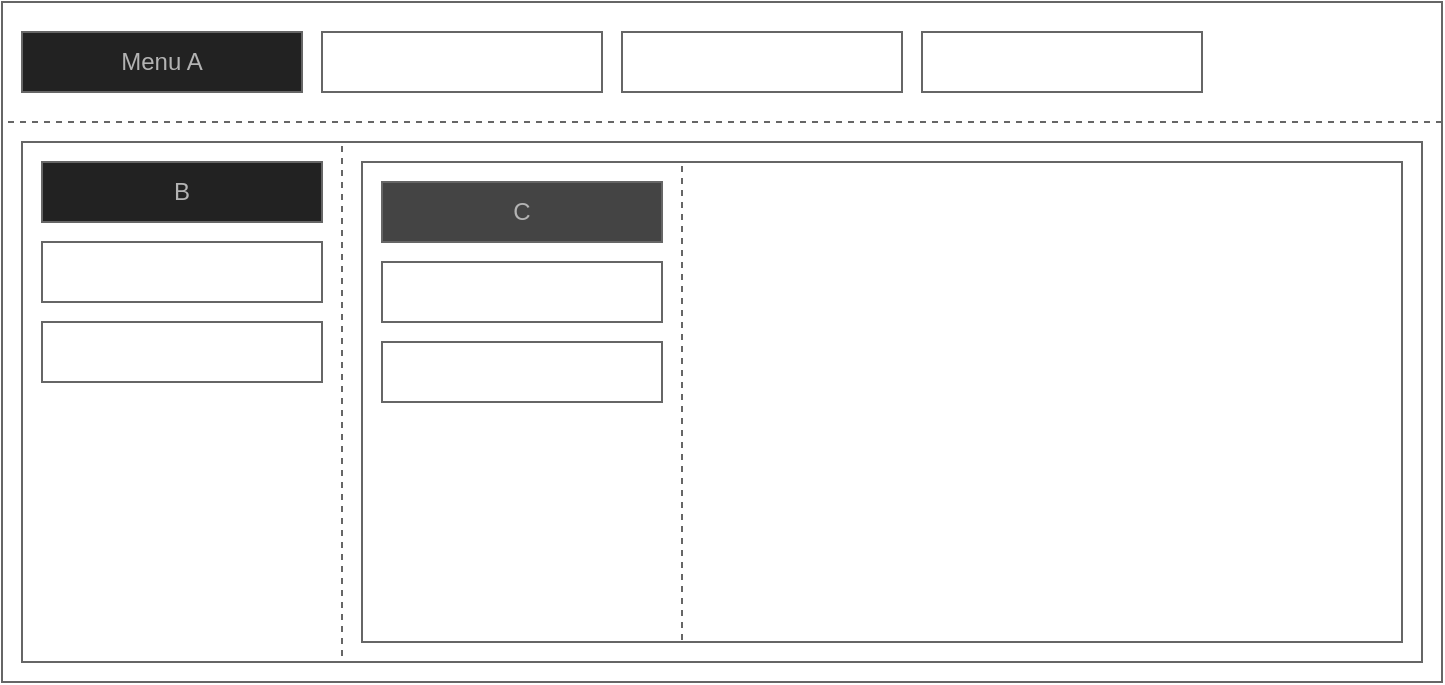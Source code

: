 <mxfile version="24.7.8">
  <diagram name="Page-1" id="Hzlsd_Lw4jd75wHJETEL">
    <mxGraphModel dx="1114" dy="854" grid="1" gridSize="10" guides="1" tooltips="1" connect="1" arrows="1" fold="1" page="1" pageScale="1" pageWidth="850" pageHeight="1100" math="0" shadow="0">
      <root>
        <mxCell id="0" />
        <mxCell id="1" parent="0" />
        <mxCell id="MkVQnHlVz6dzuj8BBIJb-21" value="" style="rounded=0;whiteSpace=wrap;html=1;fontSize=24;align=left;fillColor=none;strokeColor=#666666;dashed=1;" parent="1" vertex="1">
          <mxGeometry x="20" y="70" width="720" height="60" as="geometry" />
        </mxCell>
        <mxCell id="MkVQnHlVz6dzuj8BBIJb-20" value="" style="rounded=0;whiteSpace=wrap;html=1;fontSize=24;align=left;fillColor=none;strokeColor=#666666;" parent="1" vertex="1">
          <mxGeometry x="20" y="70" width="720" height="340" as="geometry" />
        </mxCell>
        <mxCell id="MkVQnHlVz6dzuj8BBIJb-1" value="" style="rounded=0;whiteSpace=wrap;html=1;fontSize=24;align=left;fillColor=none;strokeColor=#666666;dashed=1;" parent="1" vertex="1">
          <mxGeometry x="30" y="140" width="160" height="260" as="geometry" />
        </mxCell>
        <mxCell id="MkVQnHlVz6dzuj8BBIJb-2" value="" style="rounded=0;whiteSpace=wrap;html=1;fontSize=24;align=left;fillColor=none;strokeColor=#666666;" parent="1" vertex="1">
          <mxGeometry x="30" y="140" width="700" height="260" as="geometry" />
        </mxCell>
        <mxCell id="MkVQnHlVz6dzuj8BBIJb-3" value="" style="rounded=0;whiteSpace=wrap;html=1;fontSize=24;align=left;fillColor=none;strokeColor=#666666;" parent="1" vertex="1">
          <mxGeometry x="200" y="150" width="520" height="240" as="geometry" />
        </mxCell>
        <mxCell id="MkVQnHlVz6dzuj8BBIJb-4" value="B" style="rounded=0;whiteSpace=wrap;html=1;fontSize=12;align=center;fillColor=#222222;strokeColor=#666666;fontColor=#B3B3B3;" parent="1" vertex="1">
          <mxGeometry x="40" y="150" width="140" height="30" as="geometry" />
        </mxCell>
        <mxCell id="MkVQnHlVz6dzuj8BBIJb-5" value="" style="rounded=0;whiteSpace=wrap;html=1;fontSize=12;align=center;fillColor=none;strokeColor=#666666;fontColor=#B3B3B3;" parent="1" vertex="1">
          <mxGeometry x="40" y="190" width="140" height="30" as="geometry" />
        </mxCell>
        <mxCell id="MkVQnHlVz6dzuj8BBIJb-6" value="" style="rounded=0;whiteSpace=wrap;html=1;fontSize=12;align=center;fillColor=none;strokeColor=#666666;fontColor=#B3B3B3;" parent="1" vertex="1">
          <mxGeometry x="40" y="230" width="140" height="30" as="geometry" />
        </mxCell>
        <mxCell id="MkVQnHlVz6dzuj8BBIJb-8" value="" style="rounded=0;whiteSpace=wrap;html=1;fontSize=12;align=center;fillColor=none;strokeColor=#666666;fontColor=#B3B3B3;" parent="1" vertex="1">
          <mxGeometry x="210" y="200" width="140" height="30" as="geometry" />
        </mxCell>
        <mxCell id="MkVQnHlVz6dzuj8BBIJb-9" value="" style="rounded=0;whiteSpace=wrap;html=1;fontSize=12;align=center;fillColor=none;strokeColor=#666666;fontColor=#B3B3B3;" parent="1" vertex="1">
          <mxGeometry x="210" y="240" width="140" height="30" as="geometry" />
        </mxCell>
        <mxCell id="MkVQnHlVz6dzuj8BBIJb-14" value="" style="rounded=0;whiteSpace=wrap;html=1;fontSize=24;align=left;fillColor=none;strokeColor=#666666;dashed=1;" parent="1" vertex="1">
          <mxGeometry x="200" y="150" width="160" height="240" as="geometry" />
        </mxCell>
        <mxCell id="I-ww6zNi3iL0gXRlLw_G-1" value="Menu A" style="rounded=0;whiteSpace=wrap;html=1;fontSize=12;align=center;fillColor=#222222;strokeColor=#666666;fontColor=#B3B3B3;" vertex="1" parent="1">
          <mxGeometry x="30" y="85" width="140" height="30" as="geometry" />
        </mxCell>
        <mxCell id="I-ww6zNi3iL0gXRlLw_G-3" value="" style="rounded=0;whiteSpace=wrap;html=1;fontSize=12;align=center;fillColor=none;strokeColor=#666666;fontColor=#B3B3B3;" vertex="1" parent="1">
          <mxGeometry x="180" y="85" width="140" height="30" as="geometry" />
        </mxCell>
        <mxCell id="I-ww6zNi3iL0gXRlLw_G-4" value="" style="rounded=0;whiteSpace=wrap;html=1;fontSize=12;align=center;fillColor=none;strokeColor=#666666;fontColor=#B3B3B3;" vertex="1" parent="1">
          <mxGeometry x="330" y="85" width="140" height="30" as="geometry" />
        </mxCell>
        <mxCell id="I-ww6zNi3iL0gXRlLw_G-5" value="" style="rounded=0;whiteSpace=wrap;html=1;fontSize=12;align=center;fillColor=none;strokeColor=#666666;fontColor=#B3B3B3;" vertex="1" parent="1">
          <mxGeometry x="480" y="85" width="140" height="30" as="geometry" />
        </mxCell>
        <mxCell id="MkVQnHlVz6dzuj8BBIJb-7" value="C" style="rounded=0;whiteSpace=wrap;html=1;fontSize=12;align=center;fillColor=#444444;strokeColor=#666666;fontColor=#B3B3B3;" parent="1" vertex="1">
          <mxGeometry x="210" y="160" width="140" height="30" as="geometry" />
        </mxCell>
      </root>
    </mxGraphModel>
  </diagram>
</mxfile>
